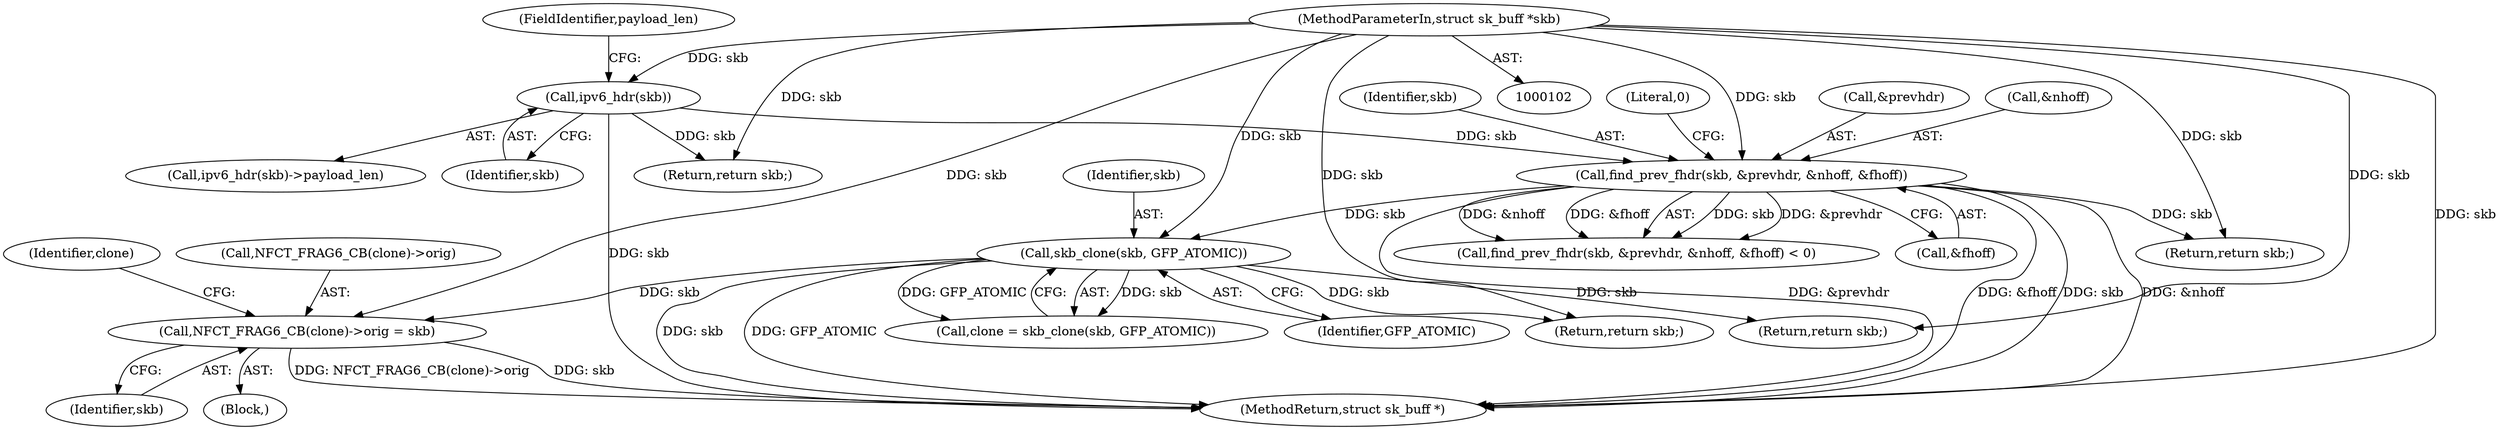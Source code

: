 digraph "0_linux_9e2dcf72023d1447f09c47d77c99b0c49659e5ce@pointer" {
"1000162" [label="(Call,NFCT_FRAG6_CB(clone)->orig = skb)"];
"1000150" [label="(Call,skb_clone(skb, GFP_ATOMIC))"];
"1000137" [label="(Call,find_prev_fhdr(skb, &prevhdr, &nhoff, &fhoff))"];
"1000126" [label="(Call,ipv6_hdr(skb))"];
"1000103" [label="(MethodParameterIn,struct sk_buff *skb)"];
"1000139" [label="(Call,&prevhdr)"];
"1000126" [label="(Call,ipv6_hdr(skb))"];
"1000316" [label="(Return,return skb;)"];
"1000128" [label="(FieldIdentifier,payload_len)"];
"1000151" [label="(Identifier,skb)"];
"1000137" [label="(Call,find_prev_fhdr(skb, &prevhdr, &nhoff, &fhoff))"];
"1000143" [label="(Call,&fhoff)"];
"1000167" [label="(Identifier,skb)"];
"1000141" [label="(Call,&nhoff)"];
"1000171" [label="(Identifier,clone)"];
"1000136" [label="(Call,find_prev_fhdr(skb, &prevhdr, &nhoff, &fhoff) < 0)"];
"1000148" [label="(Call,clone = skb_clone(skb, GFP_ATOMIC))"];
"1000160" [label="(Return,return skb;)"];
"1000138" [label="(Identifier,skb)"];
"1000146" [label="(Return,return skb;)"];
"1000133" [label="(Return,return skb;)"];
"1000125" [label="(Call,ipv6_hdr(skb)->payload_len)"];
"1000162" [label="(Call,NFCT_FRAG6_CB(clone)->orig = skb)"];
"1000127" [label="(Identifier,skb)"];
"1000103" [label="(MethodParameterIn,struct sk_buff *skb)"];
"1000163" [label="(Call,NFCT_FRAG6_CB(clone)->orig)"];
"1000152" [label="(Identifier,GFP_ATOMIC)"];
"1000145" [label="(Literal,0)"];
"1000105" [label="(Block,)"];
"1000150" [label="(Call,skb_clone(skb, GFP_ATOMIC))"];
"1000318" [label="(MethodReturn,struct sk_buff *)"];
"1000162" -> "1000105"  [label="AST: "];
"1000162" -> "1000167"  [label="CFG: "];
"1000163" -> "1000162"  [label="AST: "];
"1000167" -> "1000162"  [label="AST: "];
"1000171" -> "1000162"  [label="CFG: "];
"1000162" -> "1000318"  [label="DDG: skb"];
"1000162" -> "1000318"  [label="DDG: NFCT_FRAG6_CB(clone)->orig"];
"1000150" -> "1000162"  [label="DDG: skb"];
"1000103" -> "1000162"  [label="DDG: skb"];
"1000150" -> "1000148"  [label="AST: "];
"1000150" -> "1000152"  [label="CFG: "];
"1000151" -> "1000150"  [label="AST: "];
"1000152" -> "1000150"  [label="AST: "];
"1000148" -> "1000150"  [label="CFG: "];
"1000150" -> "1000318"  [label="DDG: skb"];
"1000150" -> "1000318"  [label="DDG: GFP_ATOMIC"];
"1000150" -> "1000148"  [label="DDG: skb"];
"1000150" -> "1000148"  [label="DDG: GFP_ATOMIC"];
"1000137" -> "1000150"  [label="DDG: skb"];
"1000103" -> "1000150"  [label="DDG: skb"];
"1000150" -> "1000160"  [label="DDG: skb"];
"1000150" -> "1000316"  [label="DDG: skb"];
"1000137" -> "1000136"  [label="AST: "];
"1000137" -> "1000143"  [label="CFG: "];
"1000138" -> "1000137"  [label="AST: "];
"1000139" -> "1000137"  [label="AST: "];
"1000141" -> "1000137"  [label="AST: "];
"1000143" -> "1000137"  [label="AST: "];
"1000145" -> "1000137"  [label="CFG: "];
"1000137" -> "1000318"  [label="DDG: &nhoff"];
"1000137" -> "1000318"  [label="DDG: &prevhdr"];
"1000137" -> "1000318"  [label="DDG: &fhoff"];
"1000137" -> "1000318"  [label="DDG: skb"];
"1000137" -> "1000136"  [label="DDG: skb"];
"1000137" -> "1000136"  [label="DDG: &prevhdr"];
"1000137" -> "1000136"  [label="DDG: &nhoff"];
"1000137" -> "1000136"  [label="DDG: &fhoff"];
"1000126" -> "1000137"  [label="DDG: skb"];
"1000103" -> "1000137"  [label="DDG: skb"];
"1000137" -> "1000146"  [label="DDG: skb"];
"1000126" -> "1000125"  [label="AST: "];
"1000126" -> "1000127"  [label="CFG: "];
"1000127" -> "1000126"  [label="AST: "];
"1000128" -> "1000126"  [label="CFG: "];
"1000126" -> "1000318"  [label="DDG: skb"];
"1000103" -> "1000126"  [label="DDG: skb"];
"1000126" -> "1000133"  [label="DDG: skb"];
"1000103" -> "1000102"  [label="AST: "];
"1000103" -> "1000318"  [label="DDG: skb"];
"1000103" -> "1000133"  [label="DDG: skb"];
"1000103" -> "1000146"  [label="DDG: skb"];
"1000103" -> "1000160"  [label="DDG: skb"];
"1000103" -> "1000316"  [label="DDG: skb"];
}
